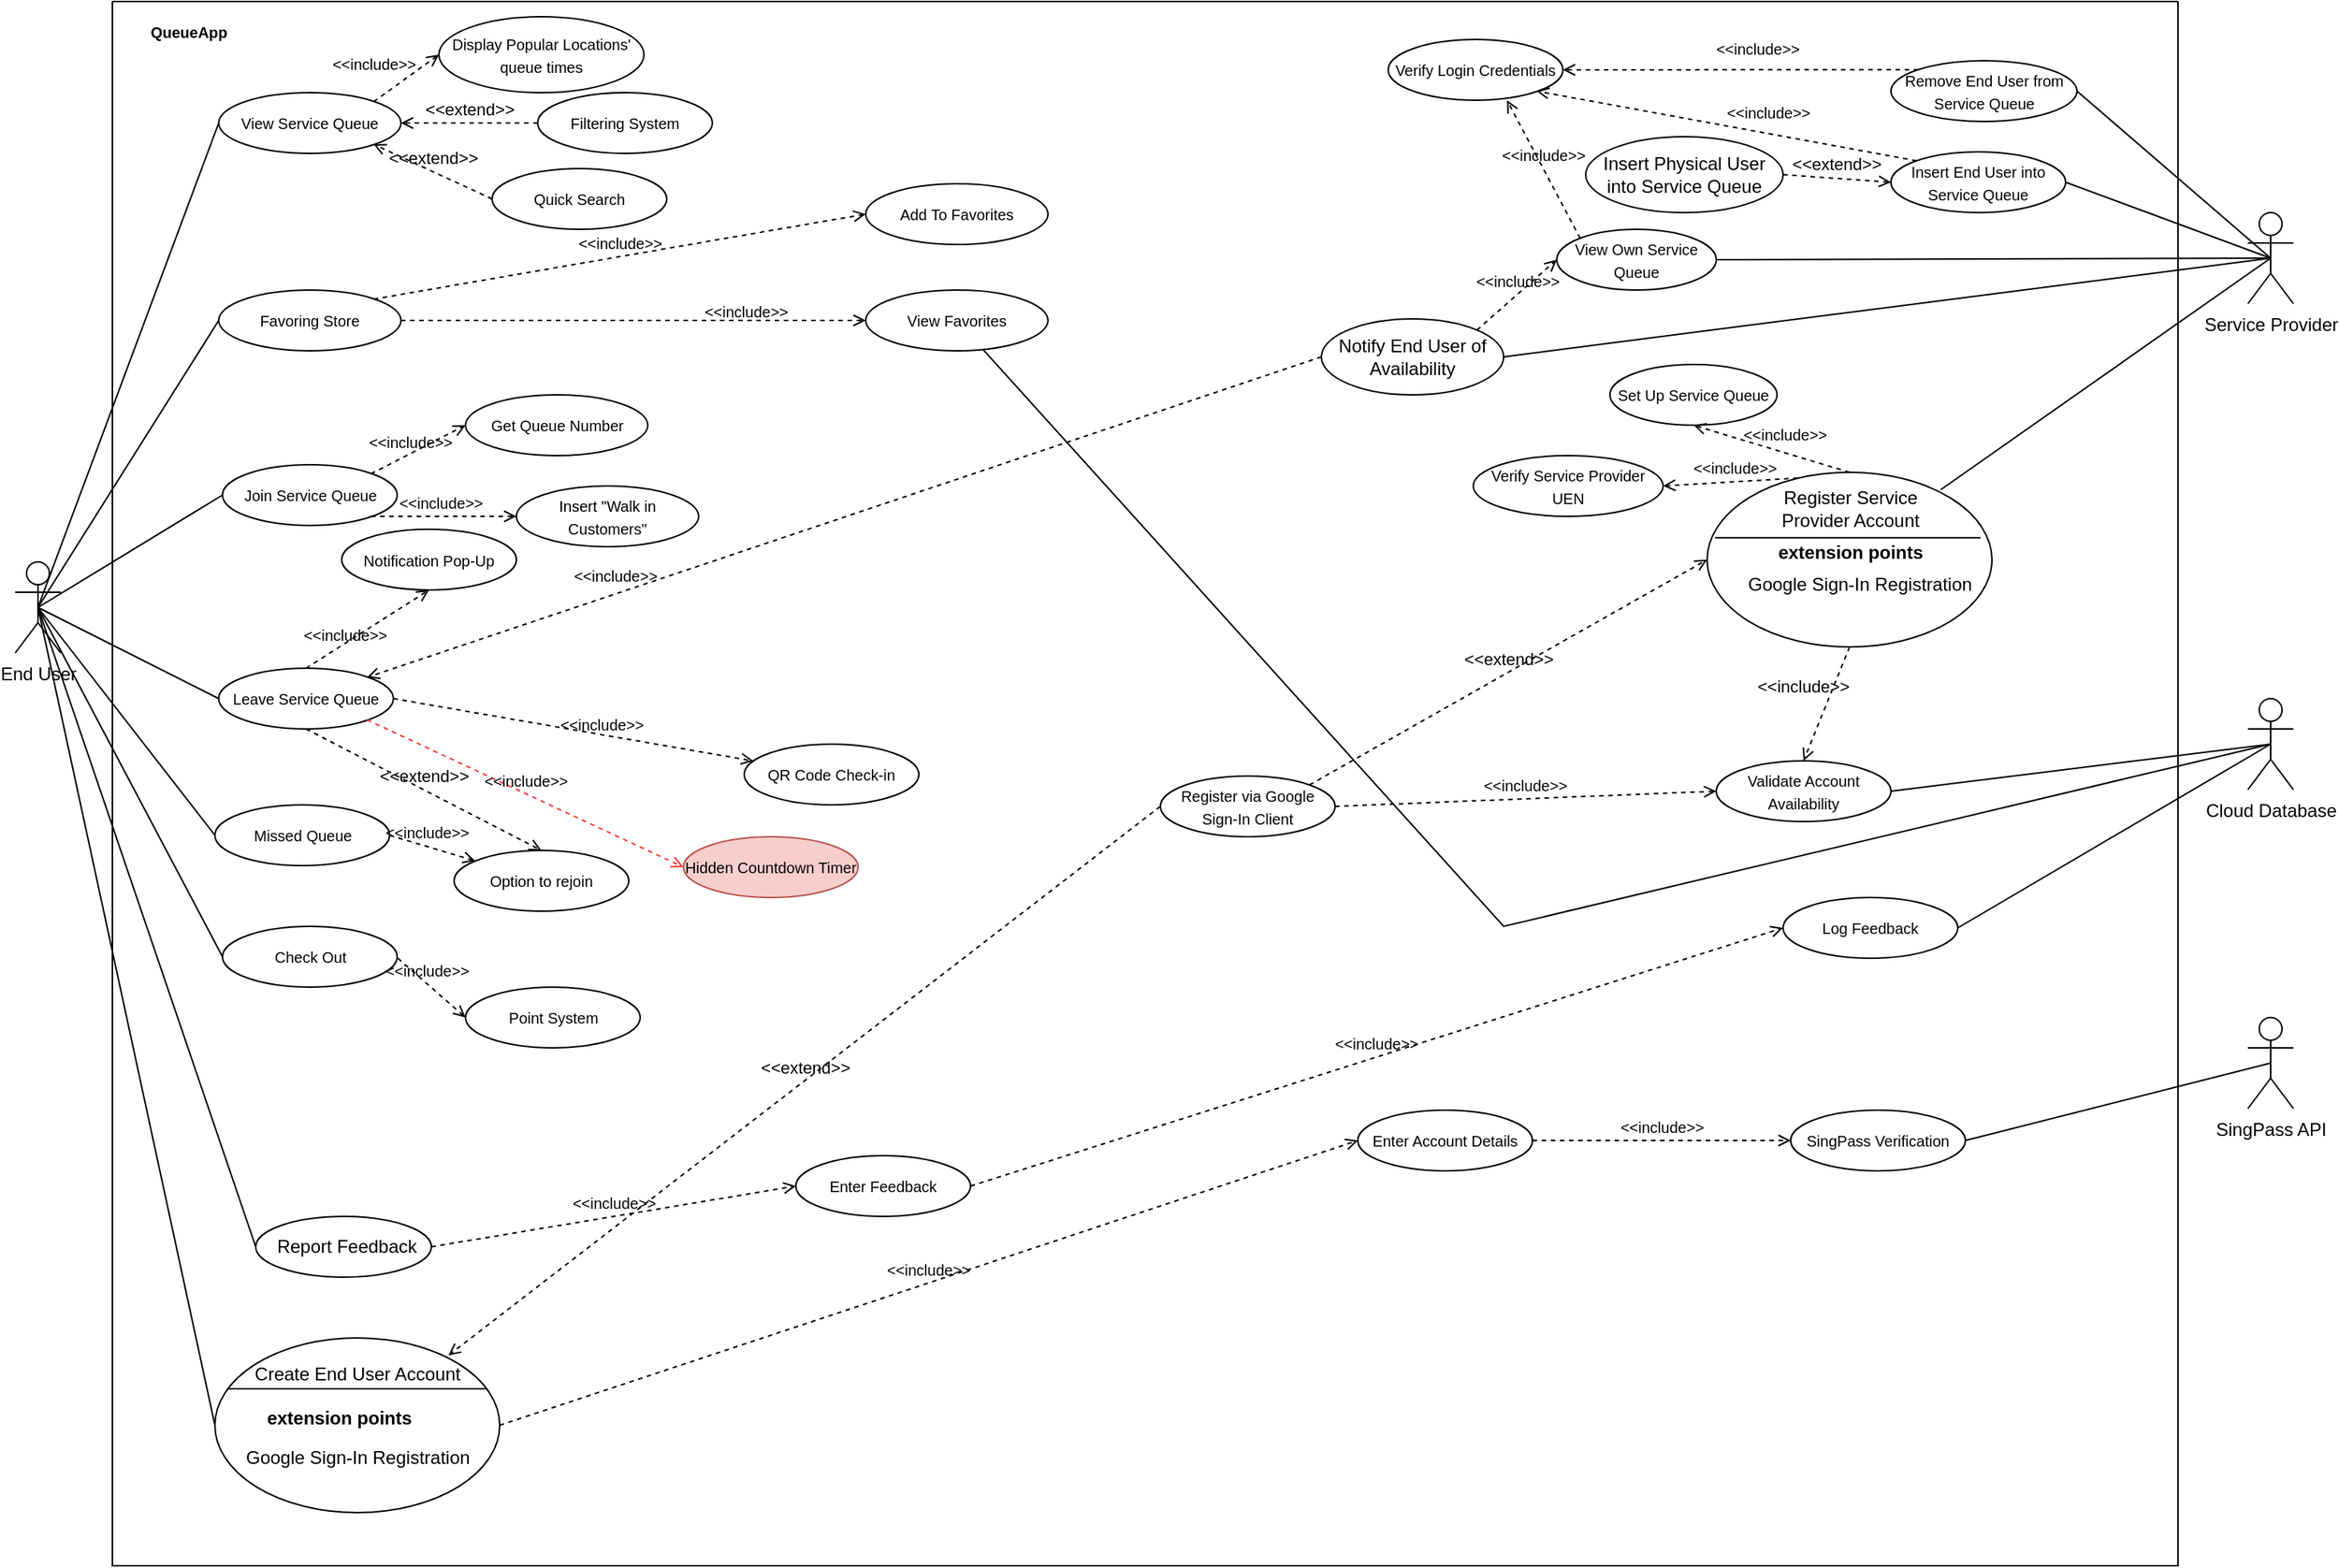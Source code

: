<mxfile version="16.5.3" type="google"><diagram id="6rOYfsDB0Doh3a1eAjoJ" name="Page-1"><mxGraphModel dx="1707" dy="786" grid="1" gridSize="10" guides="1" tooltips="1" connect="1" arrows="1" fold="1" page="1" pageScale="1" pageWidth="850" pageHeight="1100" math="0" shadow="0"><root><mxCell id="0"/><mxCell id="1" parent="0"/><mxCell id="RW3ZVdVhZx4hsYDtSmLS-2" value="End User" style="shape=umlActor;verticalLabelPosition=bottom;verticalAlign=top;html=1;outlineConnect=0;" parent="1" vertex="1"><mxGeometry x="-470" y="410" width="30" height="60" as="geometry"/></mxCell><mxCell id="p_FW4HguFZ49zKq-lsrf-11" value="" style="rounded=0;orthogonalLoop=1;jettySize=auto;html=1;fontSize=10;entryX=0.82;entryY=0.1;entryDx=0;entryDy=0;endArrow=none;endFill=0;exitX=0.5;exitY=0.5;exitDx=0;exitDy=0;exitPerimeter=0;entryPerimeter=0;" parent="1" source="p_FW4HguFZ49zKq-lsrf-1" target="iRzbYk_7Q7Qd7Bbu9xIa-49" edge="1"><mxGeometry relative="1" as="geometry"><mxPoint x="775" y="445" as="sourcePoint"/><mxPoint x="901" y="380" as="targetPoint"/></mxGeometry></mxCell><mxCell id="p_FW4HguFZ49zKq-lsrf-1" value="Service Provider" style="shape=umlActor;verticalLabelPosition=bottom;verticalAlign=top;html=1;outlineConnect=0;" parent="1" vertex="1"><mxGeometry x="1000" y="180" width="30" height="60" as="geometry"/></mxCell><mxCell id="p_FW4HguFZ49zKq-lsrf-14" value="" style="rounded=0;orthogonalLoop=1;jettySize=auto;html=1;fontSize=10;entryX=1;entryY=0.5;entryDx=0;entryDy=0;endArrow=none;endFill=0;exitX=0.5;exitY=0.5;exitDx=0;exitDy=0;exitPerimeter=0;" parent="1" source="p_FW4HguFZ49zKq-lsrf-1" target="p_FW4HguFZ49zKq-lsrf-10" edge="1"><mxGeometry relative="1" as="geometry"><mxPoint x="85" y="689.565" as="sourcePoint"/><mxPoint x="185" y="620" as="targetPoint"/></mxGeometry></mxCell><mxCell id="p_FW4HguFZ49zKq-lsrf-15" value="" style="rounded=0;orthogonalLoop=1;jettySize=auto;html=1;fontSize=10;endArrow=none;endFill=0;entryX=1;entryY=0.5;entryDx=0;entryDy=0;exitX=0.5;exitY=0.5;exitDx=0;exitDy=0;exitPerimeter=0;" parent="1" source="p_FW4HguFZ49zKq-lsrf-1" target="p_FW4HguFZ49zKq-lsrf-9" edge="1"><mxGeometry relative="1" as="geometry"><mxPoint x="785" y="445" as="sourcePoint"/><mxPoint x="165" y="700" as="targetPoint"/></mxGeometry></mxCell><mxCell id="p_FW4HguFZ49zKq-lsrf-26" value="" style="swimlane;startSize=0;fontSize=10;" parent="1" vertex="1"><mxGeometry x="-406" y="41" width="1360" height="1030" as="geometry"><mxRectangle x="115" y="40" width="50" height="40" as="alternateBounds"/></mxGeometry></mxCell><mxCell id="p_FW4HguFZ49zKq-lsrf-27" value="&lt;b&gt;QueueApp&lt;/b&gt;" style="text;html=1;align=center;verticalAlign=middle;resizable=0;points=[];autosize=1;strokeColor=none;fillColor=none;fontSize=10;" parent="p_FW4HguFZ49zKq-lsrf-26" vertex="1"><mxGeometry x="15" y="10" width="70" height="20" as="geometry"/></mxCell><mxCell id="p_FW4HguFZ49zKq-lsrf-10" value="&lt;font style=&quot;font-size: 10px&quot;&gt;View Own Service Queue&lt;/font&gt;" style="ellipse;whiteSpace=wrap;html=1;align=center;newEdgeStyle={&quot;edgeStyle&quot;:&quot;entityRelationEdgeStyle&quot;,&quot;startArrow&quot;:&quot;none&quot;,&quot;endArrow&quot;:&quot;none&quot;,&quot;segment&quot;:10,&quot;curved&quot;:1};treeFolding=1;treeMoving=1;" parent="p_FW4HguFZ49zKq-lsrf-26" vertex="1"><mxGeometry x="951" y="150" width="105" height="40" as="geometry"/></mxCell><mxCell id="p_FW4HguFZ49zKq-lsrf-9" value="&lt;font style=&quot;font-size: 10px&quot;&gt;Remove End User from Service Queue&lt;/font&gt;" style="ellipse;whiteSpace=wrap;html=1;align=center;newEdgeStyle={&quot;edgeStyle&quot;:&quot;entityRelationEdgeStyle&quot;,&quot;startArrow&quot;:&quot;none&quot;,&quot;endArrow&quot;:&quot;none&quot;,&quot;segment&quot;:10,&quot;curved&quot;:1};treeFolding=1;treeMoving=1;" parent="p_FW4HguFZ49zKq-lsrf-26" vertex="1"><mxGeometry x="1171" y="39" width="122.5" height="40" as="geometry"/></mxCell><mxCell id="p_FW4HguFZ49zKq-lsrf-28" value="&lt;font style=&quot;font-size: 10px&quot;&gt;Set Up Service Queue&lt;/font&gt;" style="ellipse;whiteSpace=wrap;html=1;align=center;newEdgeStyle={&quot;edgeStyle&quot;:&quot;entityRelationEdgeStyle&quot;,&quot;startArrow&quot;:&quot;none&quot;,&quot;endArrow&quot;:&quot;none&quot;,&quot;segment&quot;:10,&quot;curved&quot;:1};treeFolding=1;treeMoving=1;" parent="p_FW4HguFZ49zKq-lsrf-26" vertex="1"><mxGeometry x="986" y="239" width="110" height="40" as="geometry"/></mxCell><mxCell id="p_FW4HguFZ49zKq-lsrf-29" value="&amp;lt;&amp;lt;include&amp;gt;&amp;gt;" style="html=1;verticalAlign=bottom;labelBackgroundColor=none;endArrow=open;endFill=0;dashed=1;rounded=0;fontSize=10;exitX=0.5;exitY=0;exitDx=0;exitDy=0;entryX=0.5;entryY=1;entryDx=0;entryDy=0;exitPerimeter=0;" parent="p_FW4HguFZ49zKq-lsrf-26" source="iRzbYk_7Q7Qd7Bbu9xIa-49" target="p_FW4HguFZ49zKq-lsrf-28" edge="1"><mxGeometry x="-0.144" y="-4" width="160" relative="1" as="geometry"><mxPoint x="901" y="320" as="sourcePoint"/><mxPoint x="435" y="390" as="targetPoint"/><mxPoint y="1" as="offset"/></mxGeometry></mxCell><mxCell id="p_FW4HguFZ49zKq-lsrf-30" value="&lt;font style=&quot;font-size: 10px&quot;&gt;Register via Google Sign-In Client&lt;/font&gt;" style="ellipse;whiteSpace=wrap;html=1;align=center;newEdgeStyle={&quot;edgeStyle&quot;:&quot;entityRelationEdgeStyle&quot;,&quot;startArrow&quot;:&quot;none&quot;,&quot;endArrow&quot;:&quot;none&quot;,&quot;segment&quot;:10,&quot;curved&quot;:1};treeFolding=1;treeMoving=1;" parent="p_FW4HguFZ49zKq-lsrf-26" vertex="1"><mxGeometry x="690" y="510" width="115" height="40" as="geometry"/></mxCell><mxCell id="p_FW4HguFZ49zKq-lsrf-33" value="&lt;font style=&quot;font-size: 10px&quot;&gt;Verify Service Provider UEN&lt;/font&gt;" style="ellipse;whiteSpace=wrap;html=1;align=center;newEdgeStyle={&quot;edgeStyle&quot;:&quot;entityRelationEdgeStyle&quot;,&quot;startArrow&quot;:&quot;none&quot;,&quot;endArrow&quot;:&quot;none&quot;,&quot;segment&quot;:10,&quot;curved&quot;:1};treeFolding=1;treeMoving=1;" parent="p_FW4HguFZ49zKq-lsrf-26" vertex="1"><mxGeometry x="896" y="299" width="125" height="40" as="geometry"/></mxCell><mxCell id="p_FW4HguFZ49zKq-lsrf-34" value="&amp;lt;&amp;lt;include&amp;gt;&amp;gt;" style="html=1;verticalAlign=bottom;labelBackgroundColor=none;endArrow=open;endFill=0;dashed=1;rounded=0;fontSize=10;exitX=0.35;exitY=0.03;exitDx=0;exitDy=0;exitPerimeter=0;entryX=1;entryY=0.5;entryDx=0;entryDy=0;" parent="p_FW4HguFZ49zKq-lsrf-26" source="iRzbYk_7Q7Qd7Bbu9xIa-49" target="p_FW4HguFZ49zKq-lsrf-33" edge="1"><mxGeometry width="160" relative="1" as="geometry"><mxPoint x="851.634" y="325.82" as="sourcePoint"/><mxPoint x="1040" y="330" as="targetPoint"/></mxGeometry></mxCell><mxCell id="p_FW4HguFZ49zKq-lsrf-35" value="&amp;lt;&amp;lt;include&amp;gt;&amp;gt;" style="html=1;verticalAlign=bottom;labelBackgroundColor=none;endArrow=open;endFill=0;dashed=1;rounded=0;fontSize=10;exitX=1;exitY=0.5;exitDx=0;exitDy=0;entryX=0;entryY=0.5;entryDx=0;entryDy=0;" parent="p_FW4HguFZ49zKq-lsrf-26" source="p_FW4HguFZ49zKq-lsrf-30" target="p_FW4HguFZ49zKq-lsrf-36" edge="1"><mxGeometry width="160" relative="1" as="geometry"><mxPoint x="250" y="400" as="sourcePoint"/><mxPoint x="410" y="400" as="targetPoint"/></mxGeometry></mxCell><mxCell id="p_FW4HguFZ49zKq-lsrf-36" value="&lt;font style=&quot;font-size: 10px&quot;&gt;Validate Account Availability&lt;/font&gt;" style="ellipse;whiteSpace=wrap;html=1;align=center;newEdgeStyle={&quot;edgeStyle&quot;:&quot;entityRelationEdgeStyle&quot;,&quot;startArrow&quot;:&quot;none&quot;,&quot;endArrow&quot;:&quot;none&quot;,&quot;segment&quot;:10,&quot;curved&quot;:1};treeFolding=1;treeMoving=1;" parent="p_FW4HguFZ49zKq-lsrf-26" vertex="1"><mxGeometry x="1056" y="500" width="115" height="40" as="geometry"/></mxCell><mxCell id="p_FW4HguFZ49zKq-lsrf-37" value="&lt;font style=&quot;font-size: 10px&quot;&gt;Verify Login Credentials&lt;/font&gt;" style="ellipse;whiteSpace=wrap;html=1;align=center;newEdgeStyle={&quot;edgeStyle&quot;:&quot;entityRelationEdgeStyle&quot;,&quot;startArrow&quot;:&quot;none&quot;,&quot;endArrow&quot;:&quot;none&quot;,&quot;segment&quot;:10,&quot;curved&quot;:1};treeFolding=1;treeMoving=1;points=[[0,0.5,0,0,0],[0.15,0.15,0,0,0],[0.15,0.85,0,0,0],[0.5,0,0,0,0],[0.5,1,0,0,0],[0.68,1,0,0,0],[0.85,0.15,0,0,0],[0.85,0.85,0,0,0],[1,0.5,0,0,0]];" parent="p_FW4HguFZ49zKq-lsrf-26" vertex="1"><mxGeometry x="840" y="25" width="115" height="40" as="geometry"/></mxCell><mxCell id="p_FW4HguFZ49zKq-lsrf-38" value="&amp;lt;&amp;lt;include&amp;gt;&amp;gt;" style="html=1;verticalAlign=bottom;labelBackgroundColor=none;endArrow=open;endFill=0;dashed=1;rounded=0;fontSize=10;exitX=0;exitY=0;exitDx=0;exitDy=0;entryX=0.68;entryY=1;entryDx=0;entryDy=0;entryPerimeter=0;" parent="p_FW4HguFZ49zKq-lsrf-26" source="p_FW4HguFZ49zKq-lsrf-10" target="p_FW4HguFZ49zKq-lsrf-37" edge="1"><mxGeometry width="160" relative="1" as="geometry"><mxPoint x="275" y="400" as="sourcePoint"/><mxPoint x="956" y="45" as="targetPoint"/></mxGeometry></mxCell><mxCell id="p_FW4HguFZ49zKq-lsrf-39" value="&amp;lt;&amp;lt;include&amp;gt;&amp;gt;" style="html=1;verticalAlign=bottom;labelBackgroundColor=none;endArrow=open;endFill=0;dashed=1;rounded=0;fontSize=10;exitX=0;exitY=0;exitDx=0;exitDy=0;entryX=1;entryY=0.5;entryDx=0;entryDy=0;entryPerimeter=0;" parent="p_FW4HguFZ49zKq-lsrf-26" source="p_FW4HguFZ49zKq-lsrf-9" edge="1" target="p_FW4HguFZ49zKq-lsrf-37"><mxGeometry x="-0.088" y="-5" width="160" relative="1" as="geometry"><mxPoint x="442.497" y="486.718" as="sourcePoint"/><mxPoint x="946" y="60" as="targetPoint"/><mxPoint as="offset"/></mxGeometry></mxCell><mxCell id="p_FW4HguFZ49zKq-lsrf-40" value="&lt;font style=&quot;font-size: 10px&quot;&gt;Insert End User into Service Queue&lt;/font&gt;" style="ellipse;whiteSpace=wrap;html=1;align=center;newEdgeStyle={&quot;edgeStyle&quot;:&quot;entityRelationEdgeStyle&quot;,&quot;startArrow&quot;:&quot;none&quot;,&quot;endArrow&quot;:&quot;none&quot;,&quot;segment&quot;:10,&quot;curved&quot;:1};treeFolding=1;treeMoving=1;" parent="p_FW4HguFZ49zKq-lsrf-26" vertex="1"><mxGeometry x="1171" y="99" width="115" height="40" as="geometry"/></mxCell><mxCell id="p_FW4HguFZ49zKq-lsrf-42" value="&amp;lt;&amp;lt;include&amp;gt;&amp;gt;" style="html=1;verticalAlign=bottom;labelBackgroundColor=none;endArrow=open;endFill=0;dashed=1;rounded=0;fontSize=10;exitX=0;exitY=0;exitDx=0;exitDy=0;entryX=0.85;entryY=0.85;entryDx=0;entryDy=0;entryPerimeter=0;" parent="p_FW4HguFZ49zKq-lsrf-26" source="p_FW4HguFZ49zKq-lsrf-40" edge="1" target="p_FW4HguFZ49zKq-lsrf-37"><mxGeometry x="-0.211" y="-5" width="160" relative="1" as="geometry"><mxPoint x="465.478" y="545.845" as="sourcePoint"/><mxPoint x="916" y="70" as="targetPoint"/><mxPoint as="offset"/></mxGeometry></mxCell><mxCell id="W6qA5SnxcLMMPurlrEaj-8" value="&lt;span style=&quot;font-size: 10px&quot;&gt;Join Service Queue&lt;/span&gt;" style="ellipse;whiteSpace=wrap;html=1;align=center;newEdgeStyle={&quot;edgeStyle&quot;:&quot;entityRelationEdgeStyle&quot;,&quot;startArrow&quot;:&quot;none&quot;,&quot;endArrow&quot;:&quot;none&quot;,&quot;segment&quot;:10,&quot;curved&quot;:1};treeFolding=1;treeMoving=1;points=[[0,0.5,0,0,0],[0.15,0.15,0,0,0],[0.15,0.85,0,0,0],[0.5,0,0,0,0],[0.5,1,0,0,0],[0.68,1,0,0,0],[0.85,0.15,0,0,0],[0.85,0.85,0,0,0],[1,0.5,0,0,0]];" parent="p_FW4HguFZ49zKq-lsrf-26" vertex="1"><mxGeometry x="72.5" y="305" width="115" height="40" as="geometry"/></mxCell><mxCell id="W6qA5SnxcLMMPurlrEaj-11" value="&lt;font style=&quot;font-size: 10px&quot;&gt;View Service Queue&lt;/font&gt;" style="ellipse;whiteSpace=wrap;html=1;align=center;newEdgeStyle={&quot;edgeStyle&quot;:&quot;entityRelationEdgeStyle&quot;,&quot;startArrow&quot;:&quot;none&quot;,&quot;endArrow&quot;:&quot;none&quot;,&quot;segment&quot;:10,&quot;curved&quot;:1};treeFolding=1;treeMoving=1;points=[[0,0.5,0,0,0],[0.15,0.15,0,0,0],[0.15,0.85,0,0,0],[0.5,0,0,0,0],[0.5,1,0,0,0],[0.68,1,0,0,0],[0.85,0.15,0,0,0],[0.85,0.85,0,0,0],[1,0.5,0,0,0]];" parent="p_FW4HguFZ49zKq-lsrf-26" vertex="1"><mxGeometry x="70" y="60" width="120" height="40" as="geometry"/></mxCell><mxCell id="W6qA5SnxcLMMPurlrEaj-22" value="&lt;span style=&quot;font-size: 10px&quot;&gt;Leave Service Queue&lt;/span&gt;" style="ellipse;whiteSpace=wrap;html=1;align=center;newEdgeStyle={&quot;edgeStyle&quot;:&quot;entityRelationEdgeStyle&quot;,&quot;startArrow&quot;:&quot;none&quot;,&quot;endArrow&quot;:&quot;none&quot;,&quot;segment&quot;:10,&quot;curved&quot;:1};treeFolding=1;treeMoving=1;points=[[0,0.5,0,0,0],[0.15,0.15,0,0,0],[0.15,0.85,0,0,0],[0.5,0,0,0,0],[0.5,1,0,0,0],[0.68,1,0,0,0],[0.85,0.15,0,0,0],[0.85,0.85,0,0,0],[1,0.5,0,0,0]];" parent="p_FW4HguFZ49zKq-lsrf-26" vertex="1"><mxGeometry x="70" y="439" width="115" height="40" as="geometry"/></mxCell><mxCell id="W6qA5SnxcLMMPurlrEaj-35" value="&lt;font style=&quot;font-size: 10px&quot;&gt;Filtering System&lt;br&gt;&lt;/font&gt;" style="ellipse;whiteSpace=wrap;html=1;align=center;newEdgeStyle={&quot;edgeStyle&quot;:&quot;entityRelationEdgeStyle&quot;,&quot;startArrow&quot;:&quot;none&quot;,&quot;endArrow&quot;:&quot;none&quot;,&quot;segment&quot;:10,&quot;curved&quot;:1};treeFolding=1;treeMoving=1;points=[[0,0.5,0,0,0],[0.15,0.15,0,0,0],[0.15,0.85,0,0,0],[0.5,0,0,0,0],[0.5,1,0,0,0],[0.68,1,0,0,0],[0.85,0.15,0,0,0],[0.85,0.85,0,0,0],[1,0.5,0,0,0]];" parent="p_FW4HguFZ49zKq-lsrf-26" vertex="1"><mxGeometry x="280" y="60" width="115" height="40" as="geometry"/></mxCell><mxCell id="W6qA5SnxcLMMPurlrEaj-39" value="&lt;font style=&quot;font-size: 10px&quot;&gt;QR Code Check-in&lt;br&gt;&lt;/font&gt;" style="ellipse;whiteSpace=wrap;html=1;align=center;newEdgeStyle={&quot;edgeStyle&quot;:&quot;entityRelationEdgeStyle&quot;,&quot;startArrow&quot;:&quot;none&quot;,&quot;endArrow&quot;:&quot;none&quot;,&quot;segment&quot;:10,&quot;curved&quot;:1};treeFolding=1;treeMoving=1;points=[[0,0.5,0,0,0],[0.15,0.15,0,0,0],[0.15,0.85,0,0,0],[0.5,0,0,0,0],[0.5,1,0,0,0],[0.68,1,0,0,0],[0.85,0.15,0,0,0],[0.85,0.85,0,0,0],[1,0.5,0,0,0]];" parent="p_FW4HguFZ49zKq-lsrf-26" vertex="1"><mxGeometry x="416" y="489" width="115" height="40" as="geometry"/></mxCell><mxCell id="W6qA5SnxcLMMPurlrEaj-38" value="&amp;lt;&amp;lt;include&amp;gt;&amp;gt;" style="html=1;verticalAlign=bottom;labelBackgroundColor=none;endArrow=open;endFill=0;dashed=1;rounded=0;fontSize=10;exitX=1;exitY=0.5;exitDx=0;exitDy=0;exitPerimeter=0;startArrow=none;" parent="p_FW4HguFZ49zKq-lsrf-26" source="W6qA5SnxcLMMPurlrEaj-22" target="W6qA5SnxcLMMPurlrEaj-39" edge="1"><mxGeometry x="0.157" y="-2" width="160" relative="1" as="geometry"><mxPoint x="180" y="510" as="sourcePoint"/><mxPoint x="400" y="590" as="targetPoint"/><mxPoint as="offset"/></mxGeometry></mxCell><mxCell id="W6qA5SnxcLMMPurlrEaj-42" value="&amp;lt;&amp;lt;include&amp;gt;&amp;gt;" style="html=1;verticalAlign=bottom;labelBackgroundColor=none;endArrow=open;endFill=0;dashed=1;rounded=0;fontSize=10;exitX=0.5;exitY=0;exitDx=0;exitDy=0;exitPerimeter=0;entryX=0.5;entryY=1;entryDx=0;entryDy=0;entryPerimeter=0;" parent="p_FW4HguFZ49zKq-lsrf-26" source="W6qA5SnxcLMMPurlrEaj-22" target="W6qA5SnxcLMMPurlrEaj-41" edge="1"><mxGeometry x="-0.407" y="-3" width="160" relative="1" as="geometry"><mxPoint x="180" y="630" as="sourcePoint"/><mxPoint x="285" y="670" as="targetPoint"/><mxPoint as="offset"/></mxGeometry></mxCell><mxCell id="W6qA5SnxcLMMPurlrEaj-45" value="&lt;font style=&quot;font-size: 10px&quot;&gt;Quick Search&lt;br&gt;&lt;/font&gt;" style="ellipse;whiteSpace=wrap;html=1;align=center;newEdgeStyle={&quot;edgeStyle&quot;:&quot;entityRelationEdgeStyle&quot;,&quot;startArrow&quot;:&quot;none&quot;,&quot;endArrow&quot;:&quot;none&quot;,&quot;segment&quot;:10,&quot;curved&quot;:1};treeFolding=1;treeMoving=1;points=[[0,0.5,0,0,0],[0.15,0.15,0,0,0],[0.15,0.85,0,0,0],[0.5,0,0,0,0],[0.5,1,0,0,0],[0.68,1,0,0,0],[0.85,0.15,0,0,0],[0.85,0.85,0,0,0],[1,0.5,0,0,0]];" parent="p_FW4HguFZ49zKq-lsrf-26" vertex="1"><mxGeometry x="250" y="110" width="115" height="40" as="geometry"/></mxCell><mxCell id="W6qA5SnxcLMMPurlrEaj-47" value="&lt;font style=&quot;font-size: 10px&quot;&gt;Display Popular Locations' queue times&lt;br&gt;&lt;/font&gt;" style="ellipse;whiteSpace=wrap;html=1;align=center;newEdgeStyle={&quot;edgeStyle&quot;:&quot;entityRelationEdgeStyle&quot;,&quot;startArrow&quot;:&quot;none&quot;,&quot;endArrow&quot;:&quot;none&quot;,&quot;segment&quot;:10,&quot;curved&quot;:1};treeFolding=1;treeMoving=1;points=[[0,0.5,0,0,0],[0.15,0.15,0,0,0],[0.15,0.85,0,0,0],[0.5,0,0,0,0],[0.5,1,0,0,0],[0.68,1,0,0,0],[0.85,0.15,0,0,0],[0.85,0.85,0,0,0],[1,0.5,0,0,0]];" parent="p_FW4HguFZ49zKq-lsrf-26" vertex="1"><mxGeometry x="215" y="10" width="135" height="50" as="geometry"/></mxCell><mxCell id="W6qA5SnxcLMMPurlrEaj-48" value="&amp;lt;&amp;lt;include&amp;gt;&amp;gt;" style="html=1;verticalAlign=bottom;labelBackgroundColor=none;endArrow=open;endFill=0;dashed=1;rounded=0;fontSize=10;exitX=0.85;exitY=0.15;exitDx=0;exitDy=0;entryX=0;entryY=0.5;entryDx=0;entryDy=0;exitPerimeter=0;entryPerimeter=0;" parent="p_FW4HguFZ49zKq-lsrf-26" source="W6qA5SnxcLMMPurlrEaj-11" target="W6qA5SnxcLMMPurlrEaj-47" edge="1"><mxGeometry x="-0.647" y="13" width="160" relative="1" as="geometry"><mxPoint x="170" y="280" as="sourcePoint"/><mxPoint x="457.5" y="195" as="targetPoint"/><mxPoint as="offset"/></mxGeometry></mxCell><mxCell id="iRzbYk_7Q7Qd7Bbu9xIa-3" value="" style="shape=ellipse;container=1;horizontal=1;horizontalStack=0;resizeParent=1;resizeParentMax=0;resizeLast=0;html=1;dashed=0;collapsible=0;points=[[0,0,0,0,0],[0,0.5,0,0,0],[0,1,0,0,0],[0.16,0.89,0,0,0],[0.5,0,0,0,0],[0.5,1,0,0,0],[0.81,0.89,0,0,0],[1,0,0,0,0],[1,0.5,0,0,0],[1,1,0,0,0]];" parent="p_FW4HguFZ49zKq-lsrf-26" vertex="1"><mxGeometry x="94.38" y="800" width="115.62" height="40" as="geometry"/></mxCell><mxCell id="iRzbYk_7Q7Qd7Bbu9xIa-4" value="Report Feedback" style="html=1;strokeColor=none;fillColor=none;align=center;verticalAlign=middle;rotatable=0;" parent="iRzbYk_7Q7Qd7Bbu9xIa-3" vertex="1"><mxGeometry x="6.073" y="15" width="107.119" height="10" as="geometry"/></mxCell><mxCell id="iRzbYk_7Q7Qd7Bbu9xIa-12" value="&lt;font style=&quot;font-size: 10px&quot;&gt;Enter Feedback&lt;br&gt;&lt;/font&gt;" style="ellipse;whiteSpace=wrap;html=1;align=center;newEdgeStyle={&quot;edgeStyle&quot;:&quot;entityRelationEdgeStyle&quot;,&quot;startArrow&quot;:&quot;none&quot;,&quot;endArrow&quot;:&quot;none&quot;,&quot;segment&quot;:10,&quot;curved&quot;:1};treeFolding=1;treeMoving=1;points=[[0,0.5,0,0,0],[0.15,0.15,0,0,0],[0.15,0.85,0,0,0],[0.5,0,0,0,0],[0.5,1,0,0,0],[0.68,1,0,0,0],[0.85,0.15,0,0,0],[0.85,0.85,0,0,0],[1,0.5,0,0,0]];" parent="p_FW4HguFZ49zKq-lsrf-26" vertex="1"><mxGeometry x="450" y="760" width="115" height="40" as="geometry"/></mxCell><mxCell id="iRzbYk_7Q7Qd7Bbu9xIa-13" value="&amp;lt;&amp;lt;include&amp;gt;&amp;gt;" style="html=1;verticalAlign=bottom;labelBackgroundColor=none;endArrow=open;endFill=0;dashed=1;rounded=0;fontSize=10;entryX=0;entryY=0.5;entryDx=0;entryDy=0;entryPerimeter=0;exitX=1;exitY=0.5;exitDx=0;exitDy=0;exitPerimeter=0;" parent="p_FW4HguFZ49zKq-lsrf-26" source="iRzbYk_7Q7Qd7Bbu9xIa-3" target="iRzbYk_7Q7Qd7Bbu9xIa-12" edge="1"><mxGeometry width="160" relative="1" as="geometry"><mxPoint x="189.75" y="184.0" as="sourcePoint"/><mxPoint x="265.25" y="260" as="targetPoint"/></mxGeometry></mxCell><mxCell id="iRzbYk_7Q7Qd7Bbu9xIa-14" value="&lt;font style=&quot;font-size: 10px&quot;&gt;Log Feedback&lt;br&gt;&lt;/font&gt;" style="ellipse;whiteSpace=wrap;html=1;align=center;newEdgeStyle={&quot;edgeStyle&quot;:&quot;entityRelationEdgeStyle&quot;,&quot;startArrow&quot;:&quot;none&quot;,&quot;endArrow&quot;:&quot;none&quot;,&quot;segment&quot;:10,&quot;curved&quot;:1};treeFolding=1;treeMoving=1;points=[[0,0.5,0,0,0],[0.15,0.15,0,0,0],[0.15,0.85,0,0,0],[0.5,0,0,0,0],[0.5,1,0,0,0],[0.68,1,0,0,0],[0.85,0.15,0,0,0],[0.85,0.85,0,0,0],[1,0.5,0,0,0]];" parent="p_FW4HguFZ49zKq-lsrf-26" vertex="1"><mxGeometry x="1100" y="590" width="115" height="40" as="geometry"/></mxCell><mxCell id="iRzbYk_7Q7Qd7Bbu9xIa-16" value="&amp;lt;&amp;lt;include&amp;gt;&amp;gt;" style="html=1;verticalAlign=bottom;labelBackgroundColor=none;endArrow=open;endFill=0;dashed=1;rounded=0;fontSize=10;exitX=1;exitY=0.5;exitDx=0;exitDy=0;entryX=0;entryY=0.5;entryDx=0;entryDy=0;exitPerimeter=0;entryPerimeter=0;" parent="p_FW4HguFZ49zKq-lsrf-26" source="iRzbYk_7Q7Qd7Bbu9xIa-12" target="iRzbYk_7Q7Qd7Bbu9xIa-14" edge="1"><mxGeometry width="160" relative="1" as="geometry"><mxPoint x="655" y="190" as="sourcePoint"/><mxPoint x="624" y="150" as="targetPoint"/></mxGeometry></mxCell><mxCell id="iRzbYk_7Q7Qd7Bbu9xIa-17" value="&lt;span style=&quot;font-size: 10px&quot;&gt;Favoring Store&lt;/span&gt;" style="ellipse;whiteSpace=wrap;html=1;align=center;newEdgeStyle={&quot;edgeStyle&quot;:&quot;entityRelationEdgeStyle&quot;,&quot;startArrow&quot;:&quot;none&quot;,&quot;endArrow&quot;:&quot;none&quot;,&quot;segment&quot;:10,&quot;curved&quot;:1};treeFolding=1;treeMoving=1;points=[[0,0.5,0,0,0],[0.15,0.15,0,0,0],[0.15,0.85,0,0,0],[0.5,0,0,0,0],[0.5,1,0,0,0],[0.68,1,0,0,0],[0.85,0.15,0,0,0],[0.85,0.85,0,0,0],[1,0.5,0,0,0]];" parent="p_FW4HguFZ49zKq-lsrf-26" vertex="1"><mxGeometry x="70" y="190" width="120" height="40" as="geometry"/></mxCell><mxCell id="iRzbYk_7Q7Qd7Bbu9xIa-19" value="&amp;lt;&amp;lt;include&amp;gt;&amp;gt;" style="html=1;verticalAlign=bottom;labelBackgroundColor=none;endArrow=open;endFill=0;dashed=1;rounded=0;fontSize=10;entryX=0;entryY=0.5;entryDx=0;entryDy=0;entryPerimeter=0;exitX=0.85;exitY=0.15;exitDx=0;exitDy=0;exitPerimeter=0;" parent="p_FW4HguFZ49zKq-lsrf-26" source="iRzbYk_7Q7Qd7Bbu9xIa-17" target="iRzbYk_7Q7Qd7Bbu9xIa-20" edge="1"><mxGeometry width="160" relative="1" as="geometry"><mxPoint x="140" y="130" as="sourcePoint"/><mxPoint x="215.5" y="196" as="targetPoint"/><Array as="points"/></mxGeometry></mxCell><mxCell id="iRzbYk_7Q7Qd7Bbu9xIa-20" value="&lt;span style=&quot;font-size: 10px&quot;&gt;Add To Favorites&lt;/span&gt;" style="ellipse;whiteSpace=wrap;html=1;align=center;newEdgeStyle={&quot;edgeStyle&quot;:&quot;entityRelationEdgeStyle&quot;,&quot;startArrow&quot;:&quot;none&quot;,&quot;endArrow&quot;:&quot;none&quot;,&quot;segment&quot;:10,&quot;curved&quot;:1};treeFolding=1;treeMoving=1;points=[[0,0.5,0,0,0],[0.15,0.15,0,0,0],[0.15,0.85,0,0,0],[0.5,0,0,0,0],[0.5,1,0,0,0],[0.68,1,0,0,0],[0.85,0.15,0,0,0],[0.85,0.85,0,0,0],[1,0.5,0,0,0]];" parent="p_FW4HguFZ49zKq-lsrf-26" vertex="1"><mxGeometry x="496" y="120" width="120" height="40" as="geometry"/></mxCell><mxCell id="iRzbYk_7Q7Qd7Bbu9xIa-21" value="&lt;span style=&quot;font-size: 10px&quot;&gt;View Favorites&lt;/span&gt;" style="ellipse;whiteSpace=wrap;html=1;align=center;newEdgeStyle={&quot;edgeStyle&quot;:&quot;entityRelationEdgeStyle&quot;,&quot;startArrow&quot;:&quot;none&quot;,&quot;endArrow&quot;:&quot;none&quot;,&quot;segment&quot;:10,&quot;curved&quot;:1};treeFolding=1;treeMoving=1;points=[[0,0.5,0,0,0],[0.15,0.15,0,0,0],[0.15,0.85,0,0,0],[0.5,0,0,0,0],[0.5,1,0,0,0],[0.68,1,0,0,0],[0.85,0.15,0,0,0],[0.85,0.85,0,0,0],[1,0.5,0,0,0]];" parent="p_FW4HguFZ49zKq-lsrf-26" vertex="1"><mxGeometry x="496" y="190" width="120" height="40" as="geometry"/></mxCell><mxCell id="iRzbYk_7Q7Qd7Bbu9xIa-22" value="&amp;lt;&amp;lt;include&amp;gt;&amp;gt;" style="html=1;verticalAlign=bottom;labelBackgroundColor=none;endArrow=open;endFill=0;dashed=1;rounded=0;fontSize=10;entryX=0;entryY=0.5;entryDx=0;entryDy=0;entryPerimeter=0;exitX=1;exitY=0.5;exitDx=0;exitDy=0;exitPerimeter=0;" parent="p_FW4HguFZ49zKq-lsrf-26" source="iRzbYk_7Q7Qd7Bbu9xIa-17" target="iRzbYk_7Q7Qd7Bbu9xIa-21" edge="1"><mxGeometry x="0.479" y="-3" width="160" relative="1" as="geometry"><mxPoint x="182" y="234" as="sourcePoint"/><mxPoint x="255" y="270.0" as="targetPoint"/><mxPoint as="offset"/></mxGeometry></mxCell><mxCell id="iRzbYk_7Q7Qd7Bbu9xIa-25" value="" style="shape=ellipse;container=1;horizontal=1;horizontalStack=0;resizeParent=1;resizeParentMax=0;resizeLast=0;html=1;dashed=0;collapsible=0;points=[[0,0,0,0,0],[0,0.5,0,0,0],[0,1,0,0,0],[0.5,0,0,0,0],[0.5,1,0,0,0],[0.82,0.1,0,0,0],[1,0,0,0,0],[1,0.5,0,0,0],[1,1,0,0,0]];" parent="p_FW4HguFZ49zKq-lsrf-26" vertex="1"><mxGeometry x="67.5" y="880" width="187.5" height="115" as="geometry"/></mxCell><mxCell id="iRzbYk_7Q7Qd7Bbu9xIa-26" value="Create End User Account" style="html=1;strokeColor=none;fillColor=none;align=center;verticalAlign=middle;rotatable=0;" parent="iRzbYk_7Q7Qd7Bbu9xIa-25" vertex="1"><mxGeometry x="12.322" y="9.587" width="162.856" height="28.75" as="geometry"/></mxCell><mxCell id="iRzbYk_7Q7Qd7Bbu9xIa-27" value="" style="line;strokeWidth=1;fillColor=none;rotatable=0;labelPosition=right;points=[];portConstraint=eastwest;dashed=0;resizeWidth=1;" parent="iRzbYk_7Q7Qd7Bbu9xIa-25" vertex="1"><mxGeometry x="8.147" y="28.75" width="169.978" height="9.59" as="geometry"/></mxCell><mxCell id="iRzbYk_7Q7Qd7Bbu9xIa-28" value="&lt;b&gt;extension points&lt;/b&gt;" style="text;html=1;align=center;verticalAlign=middle;rotatable=0;" parent="iRzbYk_7Q7Qd7Bbu9xIa-25" vertex="1"><mxGeometry y="38.333" width="162.856" height="28.75" as="geometry"/></mxCell><mxCell id="iRzbYk_7Q7Qd7Bbu9xIa-29" value="Google Sign-In Registration" style="text;html=1;align=left;verticalAlign=middle;rotatable=0;spacingLeft=25;" parent="iRzbYk_7Q7Qd7Bbu9xIa-25" vertex="1"><mxGeometry x="-6.551" y="55" width="169.406" height="47.05" as="geometry"/></mxCell><mxCell id="iRzbYk_7Q7Qd7Bbu9xIa-38" value="&lt;font style=&quot;font-size: 10px&quot;&gt;Enter Account Details&lt;br&gt;&lt;/font&gt;" style="ellipse;whiteSpace=wrap;html=1;align=center;newEdgeStyle={&quot;edgeStyle&quot;:&quot;entityRelationEdgeStyle&quot;,&quot;startArrow&quot;:&quot;none&quot;,&quot;endArrow&quot;:&quot;none&quot;,&quot;segment&quot;:10,&quot;curved&quot;:1};treeFolding=1;treeMoving=1;points=[[0,0.5,0,0,0],[0.15,0.15,0,0,0],[0.15,0.85,0,0,0],[0.5,0,0,0,0],[0.5,1,0,0,0],[0.68,1,0,0,0],[0.85,0.15,0,0,0],[0.85,0.85,0,0,0],[1,0.5,0,0,0]];" parent="p_FW4HguFZ49zKq-lsrf-26" vertex="1"><mxGeometry x="820" y="730" width="115" height="40" as="geometry"/></mxCell><mxCell id="iRzbYk_7Q7Qd7Bbu9xIa-39" value="&amp;lt;&amp;lt;include&amp;gt;&amp;gt;" style="html=1;verticalAlign=bottom;labelBackgroundColor=none;endArrow=open;endFill=0;dashed=1;rounded=0;fontSize=10;exitX=1;exitY=0.5;exitDx=0;exitDy=0;entryX=0;entryY=0.5;entryDx=0;entryDy=0;exitPerimeter=0;entryPerimeter=0;" parent="p_FW4HguFZ49zKq-lsrf-26" source="iRzbYk_7Q7Qd7Bbu9xIa-25" target="iRzbYk_7Q7Qd7Bbu9xIa-38" edge="1"><mxGeometry width="160" relative="1" as="geometry"><mxPoint x="277.5" y="680" as="sourcePoint"/><mxPoint x="520" y="730" as="targetPoint"/></mxGeometry></mxCell><mxCell id="iRzbYk_7Q7Qd7Bbu9xIa-42" value="&amp;lt;&amp;lt;include&amp;gt;&amp;gt;" style="html=1;verticalAlign=bottom;labelBackgroundColor=none;endArrow=open;endFill=0;dashed=1;rounded=0;fontSize=10;exitX=1;exitY=0.5;exitDx=0;exitDy=0;entryX=0;entryY=0.5;entryDx=0;entryDy=0;exitPerimeter=0;" parent="p_FW4HguFZ49zKq-lsrf-26" source="iRzbYk_7Q7Qd7Bbu9xIa-38" target="iRzbYk_7Q7Qd7Bbu9xIa-46" edge="1"><mxGeometry width="160" relative="1" as="geometry"><mxPoint x="379.5" y="670" as="sourcePoint"/><mxPoint x="536.25" y="737.5" as="targetPoint"/></mxGeometry></mxCell><mxCell id="iRzbYk_7Q7Qd7Bbu9xIa-44" value="&amp;lt;&amp;lt;extend&amp;gt;&amp;gt;" style="html=1;verticalAlign=bottom;labelBackgroundColor=none;endArrow=open;endFill=0;dashed=1;rounded=0;exitX=0;exitY=0.5;exitDx=0;exitDy=0;entryX=0.82;entryY=0.1;entryDx=0;entryDy=0;entryPerimeter=0;" parent="p_FW4HguFZ49zKq-lsrf-26" source="p_FW4HguFZ49zKq-lsrf-30" target="iRzbYk_7Q7Qd7Bbu9xIa-25" edge="1"><mxGeometry width="160" relative="1" as="geometry"><mxPoint x="463.65" y="652.1" as="sourcePoint"/><mxPoint x="331.35" y="640.0" as="targetPoint"/></mxGeometry></mxCell><mxCell id="iRzbYk_7Q7Qd7Bbu9xIa-46" value="&lt;font style=&quot;font-size: 10px&quot;&gt;SingPass Verification&lt;/font&gt;" style="ellipse;whiteSpace=wrap;html=1;align=center;newEdgeStyle={&quot;edgeStyle&quot;:&quot;entityRelationEdgeStyle&quot;,&quot;startArrow&quot;:&quot;none&quot;,&quot;endArrow&quot;:&quot;none&quot;,&quot;segment&quot;:10,&quot;curved&quot;:1};treeFolding=1;treeMoving=1;" parent="p_FW4HguFZ49zKq-lsrf-26" vertex="1"><mxGeometry x="1105" y="730" width="115" height="40" as="geometry"/></mxCell><mxCell id="iRzbYk_7Q7Qd7Bbu9xIa-55" value="&amp;lt;&amp;lt;extend&amp;gt;&amp;gt;" style="html=1;verticalAlign=bottom;labelBackgroundColor=none;endArrow=open;endFill=0;dashed=1;rounded=0;exitX=1;exitY=0;exitDx=0;exitDy=0;entryX=0;entryY=0.5;entryDx=0;entryDy=0;entryPerimeter=0;" parent="p_FW4HguFZ49zKq-lsrf-26" source="p_FW4HguFZ49zKq-lsrf-30" target="iRzbYk_7Q7Qd7Bbu9xIa-49" edge="1"><mxGeometry width="160" relative="1" as="geometry"><mxPoint x="774.13" y="390" as="sourcePoint"/><mxPoint x="532.88" y="501.5" as="targetPoint"/></mxGeometry></mxCell><mxCell id="iRzbYk_7Q7Qd7Bbu9xIa-49" value="" style="shape=ellipse;container=1;horizontal=1;horizontalStack=0;resizeParent=1;resizeParentMax=0;resizeLast=0;html=1;dashed=0;collapsible=0;points=[[0,0,0,0,0],[0,0.5,0,0,0],[0,1,0,0,0],[0.19,0.1,0,0,0],[0.35,0.03,0,0,0],[0.5,0,0,0,0],[0.5,1,0,0,0],[0.68,0.03,0,0,0],[0.82,0.1,0,0,0],[0.92,0.2,0,0,0],[1,0,0,0,0],[1,0.5,0,0,0],[1,1,0,0,0]];" parent="p_FW4HguFZ49zKq-lsrf-26" vertex="1"><mxGeometry x="1050" y="310" width="187.5" height="115" as="geometry"/></mxCell><mxCell id="iRzbYk_7Q7Qd7Bbu9xIa-50" value="Register Service &lt;br&gt;Provider Account" style="html=1;strokeColor=none;fillColor=none;align=center;verticalAlign=middle;rotatable=0;" parent="iRzbYk_7Q7Qd7Bbu9xIa-49" vertex="1"><mxGeometry x="12.322" y="9.587" width="162.856" height="28.75" as="geometry"/></mxCell><mxCell id="iRzbYk_7Q7Qd7Bbu9xIa-51" value="" style="line;strokeWidth=1;fillColor=none;rotatable=0;labelPosition=right;points=[];portConstraint=eastwest;dashed=0;resizeWidth=1;" parent="iRzbYk_7Q7Qd7Bbu9xIa-49" vertex="1"><mxGeometry x="5.2" y="38.34" width="174.8" height="9.59" as="geometry"/></mxCell><mxCell id="iRzbYk_7Q7Qd7Bbu9xIa-52" value="&lt;b&gt;extension points&lt;/b&gt;" style="text;html=1;align=center;verticalAlign=middle;rotatable=0;" parent="iRzbYk_7Q7Qd7Bbu9xIa-49" vertex="1"><mxGeometry x="12.32" y="38.333" width="162.856" height="28.75" as="geometry"/></mxCell><mxCell id="iRzbYk_7Q7Qd7Bbu9xIa-53" value="Google Sign-In Registration" style="text;html=1;align=left;verticalAlign=middle;rotatable=0;spacingLeft=25;" parent="iRzbYk_7Q7Qd7Bbu9xIa-49" vertex="1"><mxGeometry x="-0.001" y="50" width="169.406" height="47.05" as="geometry"/></mxCell><mxCell id="W6qA5SnxcLMMPurlrEaj-49" value="&lt;span style=&quot;font-size: 10px&quot;&gt;Option to rejoin&lt;/span&gt;" style="ellipse;whiteSpace=wrap;html=1;align=center;newEdgeStyle={&quot;edgeStyle&quot;:&quot;entityRelationEdgeStyle&quot;,&quot;startArrow&quot;:&quot;none&quot;,&quot;endArrow&quot;:&quot;none&quot;,&quot;segment&quot;:10,&quot;curved&quot;:1};treeFolding=1;treeMoving=1;points=[[0,0.5,0,0,0],[0.15,0.15,0,0,0],[0.15,0.85,0,0,0],[0.5,0,0,0,0],[0.5,1,0,0,0],[0.68,1,0,0,0],[0.85,0.15,0,0,0],[0.85,0.85,0,0,0],[1,0.5,0,0,0]];" parent="p_FW4HguFZ49zKq-lsrf-26" vertex="1"><mxGeometry x="225" y="559" width="115" height="40" as="geometry"/></mxCell><mxCell id="z6bQTg7W_X54U2sDrqfS-4" value="&lt;span style=&quot;font-size: 10px&quot;&gt;Missed Queue&lt;/span&gt;" style="ellipse;whiteSpace=wrap;html=1;align=center;newEdgeStyle={&quot;edgeStyle&quot;:&quot;entityRelationEdgeStyle&quot;,&quot;startArrow&quot;:&quot;none&quot;,&quot;endArrow&quot;:&quot;none&quot;,&quot;segment&quot;:10,&quot;curved&quot;:1};treeFolding=1;treeMoving=1;points=[[0,0.5,0,0,0],[0.15,0.15,0,0,0],[0.15,0.85,0,0,0],[0.5,0,0,0,0],[0.5,1,0,0,0],[0.68,1,0,0,0],[0.85,0.15,0,0,0],[0.85,0.85,0,0,0],[1,0.5,0,0,0]];" parent="p_FW4HguFZ49zKq-lsrf-26" vertex="1"><mxGeometry x="67.5" y="529" width="115" height="40" as="geometry"/></mxCell><mxCell id="z6bQTg7W_X54U2sDrqfS-6" value="&amp;lt;&amp;lt;include&amp;gt;&amp;gt;" style="html=1;verticalAlign=bottom;labelBackgroundColor=none;endArrow=open;endFill=0;dashed=1;rounded=0;fontSize=10;exitX=1;exitY=0.5;exitDx=0;exitDy=0;exitPerimeter=0;" parent="p_FW4HguFZ49zKq-lsrf-26" source="z6bQTg7W_X54U2sDrqfS-4" target="W6qA5SnxcLMMPurlrEaj-49" edge="1"><mxGeometry x="-0.143" width="160" relative="1" as="geometry"><mxPoint x="142.5" y="390.0" as="sourcePoint"/><mxPoint x="164.98" y="460.119" as="targetPoint"/><mxPoint as="offset"/></mxGeometry></mxCell><mxCell id="W6qA5SnxcLMMPurlrEaj-41" value="&lt;font style=&quot;font-size: 10px&quot;&gt;Notification Pop-Up&lt;br&gt;&lt;/font&gt;" style="ellipse;whiteSpace=wrap;html=1;align=center;newEdgeStyle={&quot;edgeStyle&quot;:&quot;entityRelationEdgeStyle&quot;,&quot;startArrow&quot;:&quot;none&quot;,&quot;endArrow&quot;:&quot;none&quot;,&quot;segment&quot;:10,&quot;curved&quot;:1};treeFolding=1;treeMoving=1;points=[[0,0.5,0,0,0],[0.15,0.15,0,0,0],[0.15,0.85,0,0,0],[0.5,0,0,0,0],[0.5,1,0,0,0],[0.68,1,0,0,0],[0.85,0.15,0,0,0],[0.85,0.85,0,0,0],[1,0.5,0,0,0]];" parent="p_FW4HguFZ49zKq-lsrf-26" vertex="1"><mxGeometry x="151" y="347.5" width="115" height="40" as="geometry"/></mxCell><mxCell id="z6bQTg7W_X54U2sDrqfS-88" value="&lt;span style=&quot;font-size: 10px&quot;&gt;Get Queue Number&lt;/span&gt;" style="ellipse;whiteSpace=wrap;html=1;align=center;newEdgeStyle={&quot;edgeStyle&quot;:&quot;entityRelationEdgeStyle&quot;,&quot;startArrow&quot;:&quot;none&quot;,&quot;endArrow&quot;:&quot;none&quot;,&quot;segment&quot;:10,&quot;curved&quot;:1};treeFolding=1;treeMoving=1;points=[[0,0.5,0,0,0],[0.15,0.15,0,0,0],[0.15,0.85,0,0,0],[0.5,0,0,0,0],[0.5,1,0,0,0],[0.68,1,0,0,0],[0.85,0.15,0,0,0],[0.85,0.85,0,0,0],[1,0.5,0,0,0]];" parent="p_FW4HguFZ49zKq-lsrf-26" vertex="1"><mxGeometry x="232.5" y="259" width="120" height="40" as="geometry"/></mxCell><mxCell id="z6bQTg7W_X54U2sDrqfS-89" value="&amp;lt;&amp;lt;include&amp;gt;&amp;gt;" style="html=1;verticalAlign=bottom;labelBackgroundColor=none;endArrow=open;endFill=0;dashed=1;rounded=0;fontSize=10;entryX=0;entryY=0.5;entryDx=0;entryDy=0;entryPerimeter=0;exitX=0.85;exitY=0.15;exitDx=0;exitDy=0;exitPerimeter=0;" parent="p_FW4HguFZ49zKq-lsrf-26" source="W6qA5SnxcLMMPurlrEaj-8" target="z6bQTg7W_X54U2sDrqfS-88" edge="1"><mxGeometry x="-0.189" y="-1" width="160" relative="1" as="geometry"><mxPoint x="166" y="285.0" as="sourcePoint"/><mxPoint x="639.5" y="270.0" as="targetPoint"/><mxPoint as="offset"/><Array as="points"/></mxGeometry></mxCell><mxCell id="z6bQTg7W_X54U2sDrqfS-90" value="&amp;lt;&amp;lt;extend&amp;gt;&amp;gt;" style="html=1;verticalAlign=bottom;labelBackgroundColor=none;endArrow=open;endFill=0;dashed=1;rounded=0;exitX=0;exitY=0.5;exitDx=0;exitDy=0;exitPerimeter=0;entryX=1;entryY=0.5;entryDx=0;entryDy=0;entryPerimeter=0;" parent="p_FW4HguFZ49zKq-lsrf-26" source="W6qA5SnxcLMMPurlrEaj-35" target="W6qA5SnxcLMMPurlrEaj-11" edge="1"><mxGeometry width="160" relative="1" as="geometry"><mxPoint x="202.25" y="150" as="sourcePoint"/><mxPoint x="166" y="219.795" as="targetPoint"/></mxGeometry></mxCell><mxCell id="z6bQTg7W_X54U2sDrqfS-91" value="&amp;lt;&amp;lt;extend&amp;gt;&amp;gt;" style="html=1;verticalAlign=bottom;labelBackgroundColor=none;endArrow=open;endFill=0;dashed=1;rounded=0;exitX=0;exitY=0.5;exitDx=0;exitDy=0;exitPerimeter=0;entryX=0.85;entryY=0.85;entryDx=0;entryDy=0;entryPerimeter=0;" parent="p_FW4HguFZ49zKq-lsrf-26" source="W6qA5SnxcLMMPurlrEaj-45" target="W6qA5SnxcLMMPurlrEaj-11" edge="1"><mxGeometry width="160" relative="1" as="geometry"><mxPoint x="290" y="90" as="sourcePoint"/><mxPoint x="200" y="90" as="targetPoint"/></mxGeometry></mxCell><mxCell id="z6bQTg7W_X54U2sDrqfS-92" value="&amp;lt;&amp;lt;extend&amp;gt;&amp;gt;" style="html=1;verticalAlign=bottom;labelBackgroundColor=none;endArrow=open;endFill=0;dashed=1;rounded=0;exitX=0.5;exitY=1;exitDx=0;exitDy=0;exitPerimeter=0;entryX=0.5;entryY=0;entryDx=0;entryDy=0;entryPerimeter=0;" parent="p_FW4HguFZ49zKq-lsrf-26" source="W6qA5SnxcLMMPurlrEaj-22" target="W6qA5SnxcLMMPurlrEaj-49" edge="1"><mxGeometry width="160" relative="1" as="geometry"><mxPoint x="280" y="710" as="sourcePoint"/><mxPoint x="243.75" y="779.795" as="targetPoint"/></mxGeometry></mxCell><mxCell id="iRzbYk_7Q7Qd7Bbu9xIa-56" value="&amp;lt;&amp;lt;include&amp;gt;&amp;gt;" style="html=1;verticalAlign=bottom;labelBackgroundColor=none;endArrow=open;endFill=0;dashed=1;rounded=0;exitX=0.5;exitY=1;exitDx=0;exitDy=0;exitPerimeter=0;entryX=0.5;entryY=0;entryDx=0;entryDy=0;" parent="p_FW4HguFZ49zKq-lsrf-26" source="iRzbYk_7Q7Qd7Bbu9xIa-49" target="p_FW4HguFZ49zKq-lsrf-36" edge="1"><mxGeometry x="0.083" y="-15" width="160" relative="1" as="geometry"><mxPoint x="946" y="300" as="sourcePoint"/><mxPoint x="1106" y="300" as="targetPoint"/><mxPoint as="offset"/></mxGeometry></mxCell><mxCell id="PlllFDL6uEMfWTUCSBCL-2" value="Insert Physical User&lt;br&gt;into Service Queue" style="ellipse;whiteSpace=wrap;html=1;" parent="p_FW4HguFZ49zKq-lsrf-26" vertex="1"><mxGeometry x="970" y="89" width="130" height="50" as="geometry"/></mxCell><mxCell id="PlllFDL6uEMfWTUCSBCL-3" value="&amp;lt;&amp;lt;extend&amp;gt;&amp;gt;" style="html=1;verticalAlign=bottom;labelBackgroundColor=none;endArrow=open;endFill=0;dashed=1;rounded=0;exitX=1;exitY=0.5;exitDx=0;exitDy=0;entryX=0;entryY=0.5;entryDx=0;entryDy=0;" parent="p_FW4HguFZ49zKq-lsrf-26" source="PlllFDL6uEMfWTUCSBCL-2" target="p_FW4HguFZ49zKq-lsrf-40" edge="1"><mxGeometry width="160" relative="1" as="geometry"><mxPoint x="797.861" y="525.755" as="sourcePoint"/><mxPoint x="1060" y="377.5" as="targetPoint"/></mxGeometry></mxCell><mxCell id="IQMi0f9u6IGN4-hNaQ76-1" value="&lt;span style=&quot;font-size: 10px&quot;&gt;Insert &quot;Walk in Customers&quot;&lt;/span&gt;" style="ellipse;whiteSpace=wrap;html=1;align=center;newEdgeStyle={&quot;edgeStyle&quot;:&quot;entityRelationEdgeStyle&quot;,&quot;startArrow&quot;:&quot;none&quot;,&quot;endArrow&quot;:&quot;none&quot;,&quot;segment&quot;:10,&quot;curved&quot;:1};treeFolding=1;treeMoving=1;points=[[0,0.5,0,0,0],[0.15,0.15,0,0,0],[0.15,0.85,0,0,0],[0.5,0,0,0,0],[0.5,1,0,0,0],[0.68,1,0,0,0],[0.85,0.15,0,0,0],[0.85,0.85,0,0,0],[1,0.5,0,0,0]];" parent="p_FW4HguFZ49zKq-lsrf-26" vertex="1"><mxGeometry x="266" y="319" width="120" height="40" as="geometry"/></mxCell><mxCell id="IQMi0f9u6IGN4-hNaQ76-2" value="&amp;lt;&amp;lt;include&amp;gt;&amp;gt;" style="html=1;verticalAlign=bottom;labelBackgroundColor=none;endArrow=open;endFill=0;dashed=1;rounded=0;fontSize=10;entryX=0;entryY=0.5;entryDx=0;entryDy=0;entryPerimeter=0;exitX=0.85;exitY=0.85;exitDx=0;exitDy=0;exitPerimeter=0;" parent="p_FW4HguFZ49zKq-lsrf-26" source="W6qA5SnxcLMMPurlrEaj-8" target="IQMi0f9u6IGN4-hNaQ76-1" edge="1"><mxGeometry x="-0.044" width="160" relative="1" as="geometry"><mxPoint x="180.25" y="321" as="sourcePoint"/><mxPoint x="242.5" y="289" as="targetPoint"/><mxPoint as="offset"/><Array as="points"/></mxGeometry></mxCell><mxCell id="IQMi0f9u6IGN4-hNaQ76-4" value="&lt;span style=&quot;font-size: 10px&quot;&gt;Check Out&lt;/span&gt;" style="ellipse;whiteSpace=wrap;html=1;align=center;newEdgeStyle={&quot;edgeStyle&quot;:&quot;entityRelationEdgeStyle&quot;,&quot;startArrow&quot;:&quot;none&quot;,&quot;endArrow&quot;:&quot;none&quot;,&quot;segment&quot;:10,&quot;curved&quot;:1};treeFolding=1;treeMoving=1;points=[[0,0.5,0,0,0],[0.15,0.15,0,0,0],[0.15,0.85,0,0,0],[0.5,0,0,0,0],[0.5,1,0,0,0],[0.68,1,0,0,0],[0.85,0.15,0,0,0],[0.85,0.85,0,0,0],[1,0.5,0,0,0]];" parent="p_FW4HguFZ49zKq-lsrf-26" vertex="1"><mxGeometry x="72.5" y="609" width="115" height="40" as="geometry"/></mxCell><mxCell id="IQMi0f9u6IGN4-hNaQ76-5" value="&amp;lt;&amp;lt;include&amp;gt;&amp;gt;" style="html=1;verticalAlign=bottom;labelBackgroundColor=none;endArrow=open;endFill=0;dashed=1;rounded=0;fontSize=10;entryX=0;entryY=0.5;entryDx=0;entryDy=0;entryPerimeter=0;" parent="p_FW4HguFZ49zKq-lsrf-26" edge="1" target="IQMi0f9u6IGN4-hNaQ76-6"><mxGeometry x="-0.143" width="160" relative="1" as="geometry"><mxPoint x="188" y="630" as="sourcePoint"/><mxPoint x="257" y="630" as="targetPoint"/><mxPoint as="offset"/></mxGeometry></mxCell><mxCell id="IQMi0f9u6IGN4-hNaQ76-6" value="&lt;span style=&quot;font-size: 10px&quot;&gt;Point System&lt;/span&gt;" style="ellipse;whiteSpace=wrap;html=1;align=center;newEdgeStyle={&quot;edgeStyle&quot;:&quot;entityRelationEdgeStyle&quot;,&quot;startArrow&quot;:&quot;none&quot;,&quot;endArrow&quot;:&quot;none&quot;,&quot;segment&quot;:10,&quot;curved&quot;:1};treeFolding=1;treeMoving=1;points=[[0,0.5,0,0,0],[0.15,0.15,0,0,0],[0.15,0.85,0,0,0],[0.5,0,0,0,0],[0.5,1,0,0,0],[0.68,1,0,0,0],[0.85,0.15,0,0,0],[0.85,0.85,0,0,0],[1,0.5,0,0,0]];" parent="p_FW4HguFZ49zKq-lsrf-26" vertex="1"><mxGeometry x="232.5" y="649" width="115" height="40" as="geometry"/></mxCell><mxCell id="mjBaa4e3mS1705A-CUBC-1" value="Notify End User of Availability" style="ellipse;whiteSpace=wrap;html=1;align=center;newEdgeStyle={&quot;edgeStyle&quot;:&quot;entityRelationEdgeStyle&quot;,&quot;startArrow&quot;:&quot;none&quot;,&quot;endArrow&quot;:&quot;none&quot;,&quot;segment&quot;:10,&quot;curved&quot;:1};treeFolding=1;treeMoving=1;" vertex="1" parent="p_FW4HguFZ49zKq-lsrf-26"><mxGeometry x="796" y="209" width="120" height="50" as="geometry"/></mxCell><mxCell id="mjBaa4e3mS1705A-CUBC-3" value="&amp;lt;&amp;lt;include&amp;gt;&amp;gt;" style="html=1;verticalAlign=bottom;labelBackgroundColor=none;endArrow=open;endFill=0;dashed=1;rounded=0;fontSize=10;exitX=1;exitY=0;exitDx=0;exitDy=0;entryX=0;entryY=0.5;entryDx=0;entryDy=0;" edge="1" parent="p_FW4HguFZ49zKq-lsrf-26" source="mjBaa4e3mS1705A-CUBC-1" target="p_FW4HguFZ49zKq-lsrf-10"><mxGeometry width="160" relative="1" as="geometry"><mxPoint x="916.002" y="190.807" as="sourcePoint"/><mxPoint x="867.69" y="100" as="targetPoint"/><Array as="points"/></mxGeometry></mxCell><mxCell id="W6qA5SnxcLMMPurlrEaj-43" value="&lt;font style=&quot;font-size: 10px&quot;&gt;Hidden Countdown Timer&lt;br&gt;&lt;/font&gt;" style="ellipse;whiteSpace=wrap;html=1;align=center;newEdgeStyle={&quot;edgeStyle&quot;:&quot;entityRelationEdgeStyle&quot;,&quot;startArrow&quot;:&quot;none&quot;,&quot;endArrow&quot;:&quot;none&quot;,&quot;segment&quot;:10,&quot;curved&quot;:1};treeFolding=1;treeMoving=1;points=[[0,0.5,0,0,0],[0.15,0.15,0,0,0],[0.15,0.85,0,0,0],[0.5,0,0,0,0],[0.5,1,0,0,0],[0.68,1,0,0,0],[0.85,0.15,0,0,0],[0.85,0.85,0,0,0],[1,0.5,0,0,0]];fillColor=#f8cecc;strokeColor=#b85450;" parent="p_FW4HguFZ49zKq-lsrf-26" vertex="1"><mxGeometry x="376" y="550" width="115" height="40" as="geometry"/></mxCell><mxCell id="z6bQTg7W_X54U2sDrqfS-2" value="&amp;lt;&amp;lt;include&amp;gt;&amp;gt;" style="html=1;verticalAlign=bottom;labelBackgroundColor=none;endArrow=open;endFill=0;dashed=1;rounded=0;fontSize=10;exitX=0.85;exitY=0.85;exitDx=0;exitDy=0;entryX=0;entryY=0.5;entryDx=0;entryDy=0;entryPerimeter=0;fillColor=#f8cecc;strokeColor=#FF3333;exitPerimeter=0;" parent="p_FW4HguFZ49zKq-lsrf-26" source="W6qA5SnxcLMMPurlrEaj-22" target="W6qA5SnxcLMMPurlrEaj-43" edge="1"><mxGeometry width="160" relative="1" as="geometry"><mxPoint x="1085" y="180" as="sourcePoint"/><mxPoint x="510" y="500" as="targetPoint"/></mxGeometry></mxCell><mxCell id="iRzbYk_7Q7Qd7Bbu9xIa-31" value="" style="endArrow=none;html=1;rounded=0;strokeColor=none;dashed=1;startArrow=none;" parent="p_FW4HguFZ49zKq-lsrf-26" target="W6qA5SnxcLMMPurlrEaj-49" edge="1" source="W6qA5SnxcLMMPurlrEaj-43"><mxGeometry width="50" height="50" relative="1" as="geometry"><mxPoint x="606" y="489" as="sourcePoint"/><mxPoint x="656" y="439" as="targetPoint"/></mxGeometry></mxCell><mxCell id="mjBaa4e3mS1705A-CUBC-5" value="" style="endArrow=none;html=1;rounded=0;strokeColor=none;dashed=1;startArrow=none;" edge="1" parent="p_FW4HguFZ49zKq-lsrf-26" source="W6qA5SnxcLMMPurlrEaj-49" target="W6qA5SnxcLMMPurlrEaj-43"><mxGeometry width="50" height="50" relative="1" as="geometry"><mxPoint x="368.774" y="593.217" as="sourcePoint"/><mxPoint x="656" y="439.0" as="targetPoint"/></mxGeometry></mxCell><mxCell id="mjBaa4e3mS1705A-CUBC-6" value="&amp;lt;&amp;lt;include&amp;gt;&amp;gt;" style="html=1;verticalAlign=bottom;labelBackgroundColor=none;endArrow=open;endFill=0;dashed=1;rounded=0;fontSize=10;entryX=0.85;entryY=0.15;entryDx=0;entryDy=0;entryPerimeter=0;exitX=0;exitY=0.5;exitDx=0;exitDy=0;" edge="1" parent="p_FW4HguFZ49zKq-lsrf-26" source="mjBaa4e3mS1705A-CUBC-1" target="W6qA5SnxcLMMPurlrEaj-22"><mxGeometry x="0.479" y="-3" width="160" relative="1" as="geometry"><mxPoint x="514" y="369" as="sourcePoint"/><mxPoint x="820" y="369" as="targetPoint"/><mxPoint as="offset"/></mxGeometry></mxCell><mxCell id="p_FW4HguFZ49zKq-lsrf-41" value="" style="rounded=0;orthogonalLoop=1;jettySize=auto;html=1;fontSize=10;endArrow=none;endFill=0;entryX=1;entryY=0.5;entryDx=0;entryDy=0;exitX=0.5;exitY=0.5;exitDx=0;exitDy=0;exitPerimeter=0;" parent="1" source="p_FW4HguFZ49zKq-lsrf-1" target="p_FW4HguFZ49zKq-lsrf-40" edge="1"><mxGeometry relative="1" as="geometry"><mxPoint x="750" y="455" as="sourcePoint"/><mxPoint x="685" y="600" as="targetPoint"/></mxGeometry></mxCell><mxCell id="W6qA5SnxcLMMPurlrEaj-1" value="" style="endArrow=classic;html=1;rounded=0;strokeColor=none;dashed=1;startArrow=none;" parent="1" source="W6qA5SnxcLMMPurlrEaj-43" edge="1"><mxGeometry width="50" height="50" relative="1" as="geometry"><mxPoint x="200" y="530" as="sourcePoint"/><mxPoint x="250" y="480" as="targetPoint"/></mxGeometry></mxCell><mxCell id="W6qA5SnxcLMMPurlrEaj-6" value="" style="endArrow=none;html=1;rounded=0;" parent="1" edge="1"><mxGeometry width="50" height="50" relative="1" as="geometry"><mxPoint x="430" y="410" as="sourcePoint"/><mxPoint x="430" y="410" as="targetPoint"/></mxGeometry></mxCell><mxCell id="W6qA5SnxcLMMPurlrEaj-10" value="" style="endArrow=none;html=1;rounded=0;entryX=0;entryY=0.5;entryDx=0;entryDy=0;entryPerimeter=0;exitX=0.5;exitY=0.5;exitDx=0;exitDy=0;exitPerimeter=0;" parent="1" source="RW3ZVdVhZx4hsYDtSmLS-2" target="W6qA5SnxcLMMPurlrEaj-8" edge="1"><mxGeometry width="50" height="50" relative="1" as="geometry"><mxPoint x="400" y="490" as="sourcePoint"/><mxPoint x="450" y="440" as="targetPoint"/></mxGeometry></mxCell><mxCell id="W6qA5SnxcLMMPurlrEaj-15" value="" style="endArrow=none;html=1;rounded=1;strokeColor=default;exitX=0.5;exitY=0.5;exitDx=0;exitDy=0;exitPerimeter=0;entryX=0;entryY=0.5;entryDx=0;entryDy=0;entryPerimeter=0;" parent="1" source="RW3ZVdVhZx4hsYDtSmLS-2" target="W6qA5SnxcLMMPurlrEaj-11" edge="1"><mxGeometry width="50" height="50" relative="1" as="geometry"><mxPoint x="-10" y="550" as="sourcePoint"/><mxPoint x="40" y="500" as="targetPoint"/></mxGeometry></mxCell><mxCell id="W6qA5SnxcLMMPurlrEaj-23" value="" style="endArrow=none;html=1;rounded=0;entryX=0;entryY=0.5;entryDx=0;entryDy=0;entryPerimeter=0;exitX=0.5;exitY=0.5;exitDx=0;exitDy=0;exitPerimeter=0;" parent="1" source="RW3ZVdVhZx4hsYDtSmLS-2" target="W6qA5SnxcLMMPurlrEaj-22" edge="1"><mxGeometry width="50" height="50" relative="1" as="geometry"><mxPoint x="-105" y="455" as="sourcePoint"/><mxPoint x="-5" y="550" as="targetPoint"/></mxGeometry></mxCell><mxCell id="iRzbYk_7Q7Qd7Bbu9xIa-10" value="Cloud Database" style="shape=umlActor;verticalLabelPosition=bottom;verticalAlign=top;html=1;outlineConnect=0;" parent="1" vertex="1"><mxGeometry x="1000" y="500" width="30" height="60" as="geometry"/></mxCell><mxCell id="iRzbYk_7Q7Qd7Bbu9xIa-11" value="" style="endArrow=none;html=1;rounded=1;strokeColor=default;exitX=0.5;exitY=0.5;exitDx=0;exitDy=0;exitPerimeter=0;entryX=0;entryY=0.5;entryDx=0;entryDy=0;" parent="1" source="RW3ZVdVhZx4hsYDtSmLS-2" target="iRzbYk_7Q7Qd7Bbu9xIa-3" edge="1"><mxGeometry width="50" height="50" relative="1" as="geometry"><mxPoint x="-105" y="455.0" as="sourcePoint"/><mxPoint x="-7.5" y="130" as="targetPoint"/></mxGeometry></mxCell><mxCell id="iRzbYk_7Q7Qd7Bbu9xIa-15" value="" style="rounded=0;orthogonalLoop=1;jettySize=auto;html=1;fontSize=10;entryX=1;entryY=0.5;entryDx=0;entryDy=0;endArrow=none;endFill=0;exitX=0.5;exitY=0.5;exitDx=0;exitDy=0;exitPerimeter=0;entryPerimeter=0;" parent="1" source="iRzbYk_7Q7Qd7Bbu9xIa-10" target="iRzbYk_7Q7Qd7Bbu9xIa-14" edge="1"><mxGeometry relative="1" as="geometry"><mxPoint x="1015" y="255" as="sourcePoint"/><mxPoint x="766" y="300" as="targetPoint"/></mxGeometry></mxCell><mxCell id="iRzbYk_7Q7Qd7Bbu9xIa-18" value="" style="endArrow=none;html=1;rounded=1;strokeColor=default;exitX=0.5;exitY=0.5;exitDx=0;exitDy=0;exitPerimeter=0;entryX=0;entryY=0.5;entryDx=0;entryDy=0;entryPerimeter=0;" parent="1" source="RW3ZVdVhZx4hsYDtSmLS-2" target="iRzbYk_7Q7Qd7Bbu9xIa-17" edge="1"><mxGeometry width="50" height="50" relative="1" as="geometry"><mxPoint x="-105" y="455" as="sourcePoint"/><mxPoint x="-7.5" y="130" as="targetPoint"/></mxGeometry></mxCell><mxCell id="iRzbYk_7Q7Qd7Bbu9xIa-30" value="" style="endArrow=none;html=1;rounded=0;entryX=0;entryY=0.5;entryDx=0;entryDy=0;entryPerimeter=0;exitX=0.5;exitY=0.5;exitDx=0;exitDy=0;exitPerimeter=0;" parent="1" source="RW3ZVdVhZx4hsYDtSmLS-2" target="iRzbYk_7Q7Qd7Bbu9xIa-25" edge="1"><mxGeometry width="50" height="50" relative="1" as="geometry"><mxPoint x="-105" y="455" as="sourcePoint"/><mxPoint x="7.5" y="530" as="targetPoint"/></mxGeometry></mxCell><mxCell id="iRzbYk_7Q7Qd7Bbu9xIa-40" value="SingPass API" style="shape=umlActor;verticalLabelPosition=bottom;verticalAlign=top;html=1;outlineConnect=0;" parent="1" vertex="1"><mxGeometry x="1000" y="710" width="30" height="60" as="geometry"/></mxCell><mxCell id="iRzbYk_7Q7Qd7Bbu9xIa-41" value="" style="rounded=0;orthogonalLoop=1;jettySize=auto;html=1;fontSize=10;entryX=1;entryY=0.5;entryDx=0;entryDy=0;endArrow=none;endFill=0;exitX=0.5;exitY=0.5;exitDx=0;exitDy=0;exitPerimeter=0;" parent="1" source="iRzbYk_7Q7Qd7Bbu9xIa-40" target="iRzbYk_7Q7Qd7Bbu9xIa-46" edge="1"><mxGeometry relative="1" as="geometry"><mxPoint x="1015" y="455" as="sourcePoint"/><mxPoint x="653.75" y="777.5" as="targetPoint"/></mxGeometry></mxCell><mxCell id="iRzbYk_7Q7Qd7Bbu9xIa-48" value="" style="rounded=0;orthogonalLoop=1;jettySize=auto;html=1;fontSize=10;entryX=1;entryY=0.5;entryDx=0;entryDy=0;endArrow=none;endFill=0;exitX=0.5;exitY=0.5;exitDx=0;exitDy=0;exitPerimeter=0;" parent="1" source="iRzbYk_7Q7Qd7Bbu9xIa-10" target="p_FW4HguFZ49zKq-lsrf-36" edge="1"><mxGeometry relative="1" as="geometry"><mxPoint x="1015" y="420" as="sourcePoint"/><mxPoint x="881" y="440" as="targetPoint"/></mxGeometry></mxCell><mxCell id="z6bQTg7W_X54U2sDrqfS-5" value="" style="endArrow=none;html=1;rounded=0;exitX=0.5;exitY=0.5;exitDx=0;exitDy=0;exitPerimeter=0;entryX=0;entryY=0.5;entryDx=0;entryDy=0;entryPerimeter=0;" parent="1" source="RW3ZVdVhZx4hsYDtSmLS-2" target="z6bQTg7W_X54U2sDrqfS-4" edge="1"><mxGeometry width="50" height="50" relative="1" as="geometry"><mxPoint x="-10" y="620" as="sourcePoint"/><mxPoint x="40" y="570" as="targetPoint"/></mxGeometry></mxCell><mxCell id="pzald5OuvyP2fM33BwEx-5" value="" style="endArrow=none;html=1;rounded=0;exitX=0.5;exitY=0.5;exitDx=0;exitDy=0;exitPerimeter=0;" parent="1" source="iRzbYk_7Q7Qd7Bbu9xIa-10" target="iRzbYk_7Q7Qd7Bbu9xIa-21" edge="1"><mxGeometry width="50" height="50" relative="1" as="geometry"><mxPoint x="490" y="540" as="sourcePoint"/><mxPoint x="540" y="490" as="targetPoint"/><Array as="points"><mxPoint x="510" y="650"/></Array></mxGeometry></mxCell><mxCell id="IQMi0f9u6IGN4-hNaQ76-3" value="" style="endArrow=none;html=1;rounded=0;exitX=0.5;exitY=0.5;exitDx=0;exitDy=0;exitPerimeter=0;entryX=0;entryY=0.5;entryDx=0;entryDy=0;entryPerimeter=0;" parent="1" source="RW3ZVdVhZx4hsYDtSmLS-2" target="IQMi0f9u6IGN4-hNaQ76-4" edge="1"><mxGeometry width="50" height="50" relative="1" as="geometry"><mxPoint x="-445" y="450" as="sourcePoint"/><mxPoint x="-328" y="600" as="targetPoint"/></mxGeometry></mxCell><mxCell id="mjBaa4e3mS1705A-CUBC-2" value="" style="rounded=0;orthogonalLoop=1;jettySize=auto;html=1;fontSize=10;endArrow=none;endFill=0;entryX=1;entryY=0.5;entryDx=0;entryDy=0;exitX=0.5;exitY=0.5;exitDx=0;exitDy=0;exitPerimeter=0;" edge="1" parent="1" source="p_FW4HguFZ49zKq-lsrf-1" target="mjBaa4e3mS1705A-CUBC-1"><mxGeometry relative="1" as="geometry"><mxPoint x="1025" y="220" as="sourcePoint"/><mxPoint x="765" y="191" as="targetPoint"/></mxGeometry></mxCell><mxCell id="mjBaa4e3mS1705A-CUBC-4" value="" style="endArrow=none;html=1;rounded=0;strokeColor=none;dashed=1;" edge="1" parent="1" target="W6qA5SnxcLMMPurlrEaj-43"><mxGeometry width="50" height="50" relative="1" as="geometry"><mxPoint x="200" y="530.0" as="sourcePoint"/><mxPoint x="-33.351" y="635.172" as="targetPoint"/></mxGeometry></mxCell></root></mxGraphModel></diagram></mxfile>